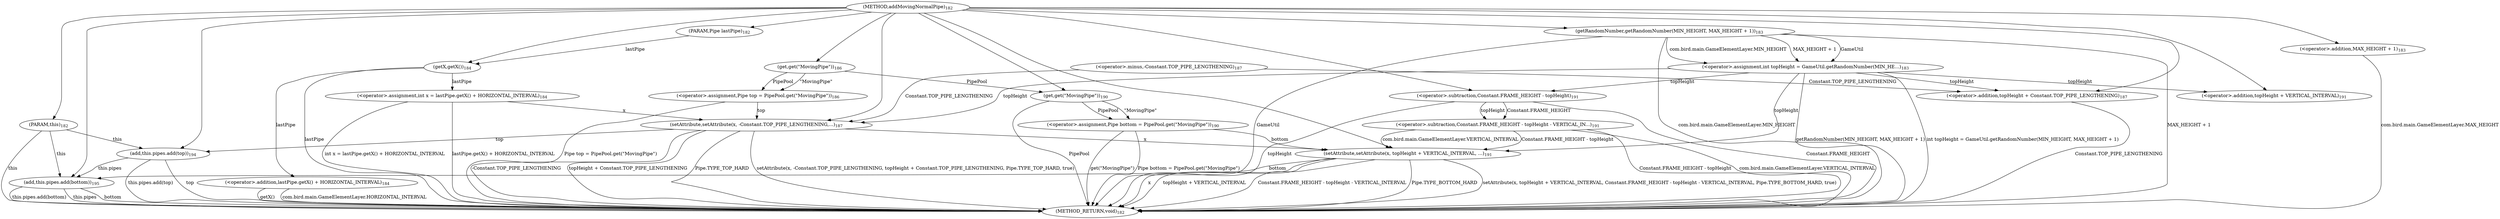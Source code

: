 digraph "addMovingNormalPipe" {  
"599" [label = <(METHOD,addMovingNormalPipe)<SUB>182</SUB>> ]
"686" [label = <(METHOD_RETURN,void)<SUB>182</SUB>> ]
"600" [label = <(PARAM,this)<SUB>182</SUB>> ]
"601" [label = <(PARAM,Pipe lastPipe)<SUB>182</SUB>> ]
"604" [label = <(&lt;operator&gt;.assignment,int topHeight = GameUtil.getRandomNumber(MIN_HE...)<SUB>183</SUB>> ]
"617" [label = <(&lt;operator&gt;.assignment,int x = lastPipe.getX() + HORIZONTAL_INTERVAL)<SUB>184</SUB>> ]
"626" [label = <(&lt;operator&gt;.assignment,Pipe top = PipePool.get(&quot;MovingPipe&quot;))<SUB>186</SUB>> ]
"631" [label = <(setAttribute,setAttribute(x, -Constant.TOP_PIPE_LENGTHENING,...)<SUB>187</SUB>> ]
"648" [label = <(&lt;operator&gt;.assignment,Pipe bottom = PipePool.get(&quot;MovingPipe&quot;))<SUB>190</SUB>> ]
"653" [label = <(setAttribute,setAttribute(x, topHeight + VERTICAL_INTERVAL, ...)<SUB>191</SUB>> ]
"674" [label = <(add,this.pipes.add(top))<SUB>194</SUB>> ]
"679" [label = <(add,this.pipes.add(bottom))<SUB>195</SUB>> ]
"604" [label = <(&lt;operator&gt;.assignment,int topHeight = GameUtil.getRandomNumber(MIN_HE...)<SUB>183</SUB>> ]
"604" [label = <(&lt;operator&gt;.assignment,int topHeight = GameUtil.getRandomNumber(MIN_HE...)<SUB>183</SUB>> ]
"617" [label = <(&lt;operator&gt;.assignment,int x = lastPipe.getX() + HORIZONTAL_INTERVAL)<SUB>184</SUB>> ]
"617" [label = <(&lt;operator&gt;.assignment,int x = lastPipe.getX() + HORIZONTAL_INTERVAL)<SUB>184</SUB>> ]
"626" [label = <(&lt;operator&gt;.assignment,Pipe top = PipePool.get(&quot;MovingPipe&quot;))<SUB>186</SUB>> ]
"626" [label = <(&lt;operator&gt;.assignment,Pipe top = PipePool.get(&quot;MovingPipe&quot;))<SUB>186</SUB>> ]
"631" [label = <(setAttribute,setAttribute(x, -Constant.TOP_PIPE_LENGTHENING,...)<SUB>187</SUB>> ]
"631" [label = <(setAttribute,setAttribute(x, -Constant.TOP_PIPE_LENGTHENING,...)<SUB>187</SUB>> ]
"631" [label = <(setAttribute,setAttribute(x, -Constant.TOP_PIPE_LENGTHENING,...)<SUB>187</SUB>> ]
"631" [label = <(setAttribute,setAttribute(x, -Constant.TOP_PIPE_LENGTHENING,...)<SUB>187</SUB>> ]
"631" [label = <(setAttribute,setAttribute(x, -Constant.TOP_PIPE_LENGTHENING,...)<SUB>187</SUB>> ]
"631" [label = <(setAttribute,setAttribute(x, -Constant.TOP_PIPE_LENGTHENING,...)<SUB>187</SUB>> ]
"648" [label = <(&lt;operator&gt;.assignment,Pipe bottom = PipePool.get(&quot;MovingPipe&quot;))<SUB>190</SUB>> ]
"648" [label = <(&lt;operator&gt;.assignment,Pipe bottom = PipePool.get(&quot;MovingPipe&quot;))<SUB>190</SUB>> ]
"653" [label = <(setAttribute,setAttribute(x, topHeight + VERTICAL_INTERVAL, ...)<SUB>191</SUB>> ]
"653" [label = <(setAttribute,setAttribute(x, topHeight + VERTICAL_INTERVAL, ...)<SUB>191</SUB>> ]
"653" [label = <(setAttribute,setAttribute(x, topHeight + VERTICAL_INTERVAL, ...)<SUB>191</SUB>> ]
"653" [label = <(setAttribute,setAttribute(x, topHeight + VERTICAL_INTERVAL, ...)<SUB>191</SUB>> ]
"653" [label = <(setAttribute,setAttribute(x, topHeight + VERTICAL_INTERVAL, ...)<SUB>191</SUB>> ]
"653" [label = <(setAttribute,setAttribute(x, topHeight + VERTICAL_INTERVAL, ...)<SUB>191</SUB>> ]
"674" [label = <(add,this.pipes.add(top))<SUB>194</SUB>> ]
"674" [label = <(add,this.pipes.add(top))<SUB>194</SUB>> ]
"679" [label = <(add,this.pipes.add(bottom))<SUB>195</SUB>> ]
"679" [label = <(add,this.pipes.add(bottom))<SUB>195</SUB>> ]
"606" [label = <(getRandomNumber,getRandomNumber(MIN_HEIGHT, MAX_HEIGHT + 1))<SUB>183</SUB>> ]
"606" [label = <(getRandomNumber,getRandomNumber(MIN_HEIGHT, MAX_HEIGHT + 1))<SUB>183</SUB>> ]
"606" [label = <(getRandomNumber,getRandomNumber(MIN_HEIGHT, MAX_HEIGHT + 1))<SUB>183</SUB>> ]
"619" [label = <(&lt;operator&gt;.addition,lastPipe.getX() + HORIZONTAL_INTERVAL)<SUB>184</SUB>> ]
"619" [label = <(&lt;operator&gt;.addition,lastPipe.getX() + HORIZONTAL_INTERVAL)<SUB>184</SUB>> ]
"628" [label = <(get,get(&quot;MovingPipe&quot;))<SUB>186</SUB>> ]
"628" [label = <(get,get(&quot;MovingPipe&quot;))<SUB>186</SUB>> ]
"634" [label = <(&lt;operator&gt;.minus,-Constant.TOP_PIPE_LENGTHENING)<SUB>187</SUB>> ]
"638" [label = <(&lt;operator&gt;.addition,topHeight + Constant.TOP_PIPE_LENGTHENING)<SUB>187</SUB>> ]
"638" [label = <(&lt;operator&gt;.addition,topHeight + Constant.TOP_PIPE_LENGTHENING)<SUB>187</SUB>> ]
"650" [label = <(get,get(&quot;MovingPipe&quot;))<SUB>190</SUB>> ]
"650" [label = <(get,get(&quot;MovingPipe&quot;))<SUB>190</SUB>> ]
"656" [label = <(&lt;operator&gt;.addition,topHeight + VERTICAL_INTERVAL)<SUB>191</SUB>> ]
"661" [label = <(&lt;operator&gt;.subtraction,Constant.FRAME_HEIGHT - topHeight - VERTICAL_IN...)<SUB>191</SUB>> ]
"661" [label = <(&lt;operator&gt;.subtraction,Constant.FRAME_HEIGHT - topHeight - VERTICAL_IN...)<SUB>191</SUB>> ]
"611" [label = <(&lt;operator&gt;.addition,MAX_HEIGHT + 1)<SUB>183</SUB>> ]
"611" [label = <(&lt;operator&gt;.addition,MAX_HEIGHT + 1)<SUB>183</SUB>> ]
"620" [label = <(getX,getX())<SUB>184</SUB>> ]
"662" [label = <(&lt;operator&gt;.subtraction,Constant.FRAME_HEIGHT - topHeight)<SUB>191</SUB>> ]
"662" [label = <(&lt;operator&gt;.subtraction,Constant.FRAME_HEIGHT - topHeight)<SUB>191</SUB>> ]
  "600" -> "686"  [ label = "this"] 
  "606" -> "686"  [ label = "com.bird.main.GameElementLayer.MIN_HEIGHT"] 
  "611" -> "686"  [ label = "com.bird.main.GameElementLayer.MAX_HEIGHT"] 
  "606" -> "686"  [ label = "MAX_HEIGHT + 1"] 
  "604" -> "686"  [ label = "getRandomNumber(MIN_HEIGHT, MAX_HEIGHT + 1)"] 
  "604" -> "686"  [ label = "int topHeight = GameUtil.getRandomNumber(MIN_HEIGHT, MAX_HEIGHT + 1)"] 
  "620" -> "686"  [ label = "lastPipe"] 
  "619" -> "686"  [ label = "getX()"] 
  "619" -> "686"  [ label = "com.bird.main.GameElementLayer.HORIZONTAL_INTERVAL"] 
  "617" -> "686"  [ label = "lastPipe.getX() + HORIZONTAL_INTERVAL"] 
  "617" -> "686"  [ label = "int x = lastPipe.getX() + HORIZONTAL_INTERVAL"] 
  "626" -> "686"  [ label = "Pipe top = PipePool.get(&quot;MovingPipe&quot;)"] 
  "631" -> "686"  [ label = "-Constant.TOP_PIPE_LENGTHENING"] 
  "638" -> "686"  [ label = "Constant.TOP_PIPE_LENGTHENING"] 
  "631" -> "686"  [ label = "topHeight + Constant.TOP_PIPE_LENGTHENING"] 
  "631" -> "686"  [ label = "Pipe.TYPE_TOP_HARD"] 
  "631" -> "686"  [ label = "setAttribute(x, -Constant.TOP_PIPE_LENGTHENING, topHeight + Constant.TOP_PIPE_LENGTHENING, Pipe.TYPE_TOP_HARD, true)"] 
  "650" -> "686"  [ label = "PipePool"] 
  "648" -> "686"  [ label = "get(&quot;MovingPipe&quot;)"] 
  "648" -> "686"  [ label = "Pipe bottom = PipePool.get(&quot;MovingPipe&quot;)"] 
  "653" -> "686"  [ label = "x"] 
  "653" -> "686"  [ label = "topHeight + VERTICAL_INTERVAL"] 
  "662" -> "686"  [ label = "Constant.FRAME_HEIGHT"] 
  "662" -> "686"  [ label = "topHeight"] 
  "661" -> "686"  [ label = "Constant.FRAME_HEIGHT - topHeight"] 
  "661" -> "686"  [ label = "com.bird.main.GameElementLayer.VERTICAL_INTERVAL"] 
  "653" -> "686"  [ label = "Constant.FRAME_HEIGHT - topHeight - VERTICAL_INTERVAL"] 
  "653" -> "686"  [ label = "Pipe.TYPE_BOTTOM_HARD"] 
  "653" -> "686"  [ label = "setAttribute(x, topHeight + VERTICAL_INTERVAL, Constant.FRAME_HEIGHT - topHeight - VERTICAL_INTERVAL, Pipe.TYPE_BOTTOM_HARD, true)"] 
  "674" -> "686"  [ label = "top"] 
  "674" -> "686"  [ label = "this.pipes.add(top)"] 
  "679" -> "686"  [ label = "this.pipes"] 
  "679" -> "686"  [ label = "bottom"] 
  "679" -> "686"  [ label = "this.pipes.add(bottom)"] 
  "606" -> "686"  [ label = "GameUtil"] 
  "599" -> "600" 
  "599" -> "601" 
  "606" -> "604"  [ label = "GameUtil"] 
  "606" -> "604"  [ label = "com.bird.main.GameElementLayer.MIN_HEIGHT"] 
  "606" -> "604"  [ label = "MAX_HEIGHT + 1"] 
  "620" -> "617"  [ label = "lastPipe"] 
  "628" -> "626"  [ label = "PipePool"] 
  "628" -> "626"  [ label = "&quot;MovingPipe&quot;"] 
  "650" -> "648"  [ label = "PipePool"] 
  "650" -> "648"  [ label = "&quot;MovingPipe&quot;"] 
  "626" -> "631"  [ label = "top"] 
  "599" -> "631" 
  "617" -> "631"  [ label = "x"] 
  "634" -> "631"  [ label = "Constant.TOP_PIPE_LENGTHENING"] 
  "604" -> "631"  [ label = "topHeight"] 
  "648" -> "653"  [ label = "bottom"] 
  "599" -> "653" 
  "631" -> "653"  [ label = "x"] 
  "604" -> "653"  [ label = "topHeight"] 
  "661" -> "653"  [ label = "Constant.FRAME_HEIGHT - topHeight"] 
  "661" -> "653"  [ label = "com.bird.main.GameElementLayer.VERTICAL_INTERVAL"] 
  "600" -> "674"  [ label = "this"] 
  "631" -> "674"  [ label = "top"] 
  "599" -> "674" 
  "600" -> "679"  [ label = "this"] 
  "674" -> "679"  [ label = "this.pipes"] 
  "653" -> "679"  [ label = "bottom"] 
  "599" -> "679" 
  "599" -> "606" 
  "620" -> "619"  [ label = "lastPipe"] 
  "599" -> "628" 
  "604" -> "638"  [ label = "topHeight"] 
  "599" -> "638" 
  "634" -> "638"  [ label = "Constant.TOP_PIPE_LENGTHENING"] 
  "628" -> "650"  [ label = "PipePool"] 
  "599" -> "650" 
  "599" -> "656" 
  "604" -> "656"  [ label = "topHeight"] 
  "662" -> "661"  [ label = "Constant.FRAME_HEIGHT"] 
  "662" -> "661"  [ label = "topHeight"] 
  "599" -> "611" 
  "601" -> "620"  [ label = "lastPipe"] 
  "599" -> "620" 
  "599" -> "662" 
  "604" -> "662"  [ label = "topHeight"] 
}
